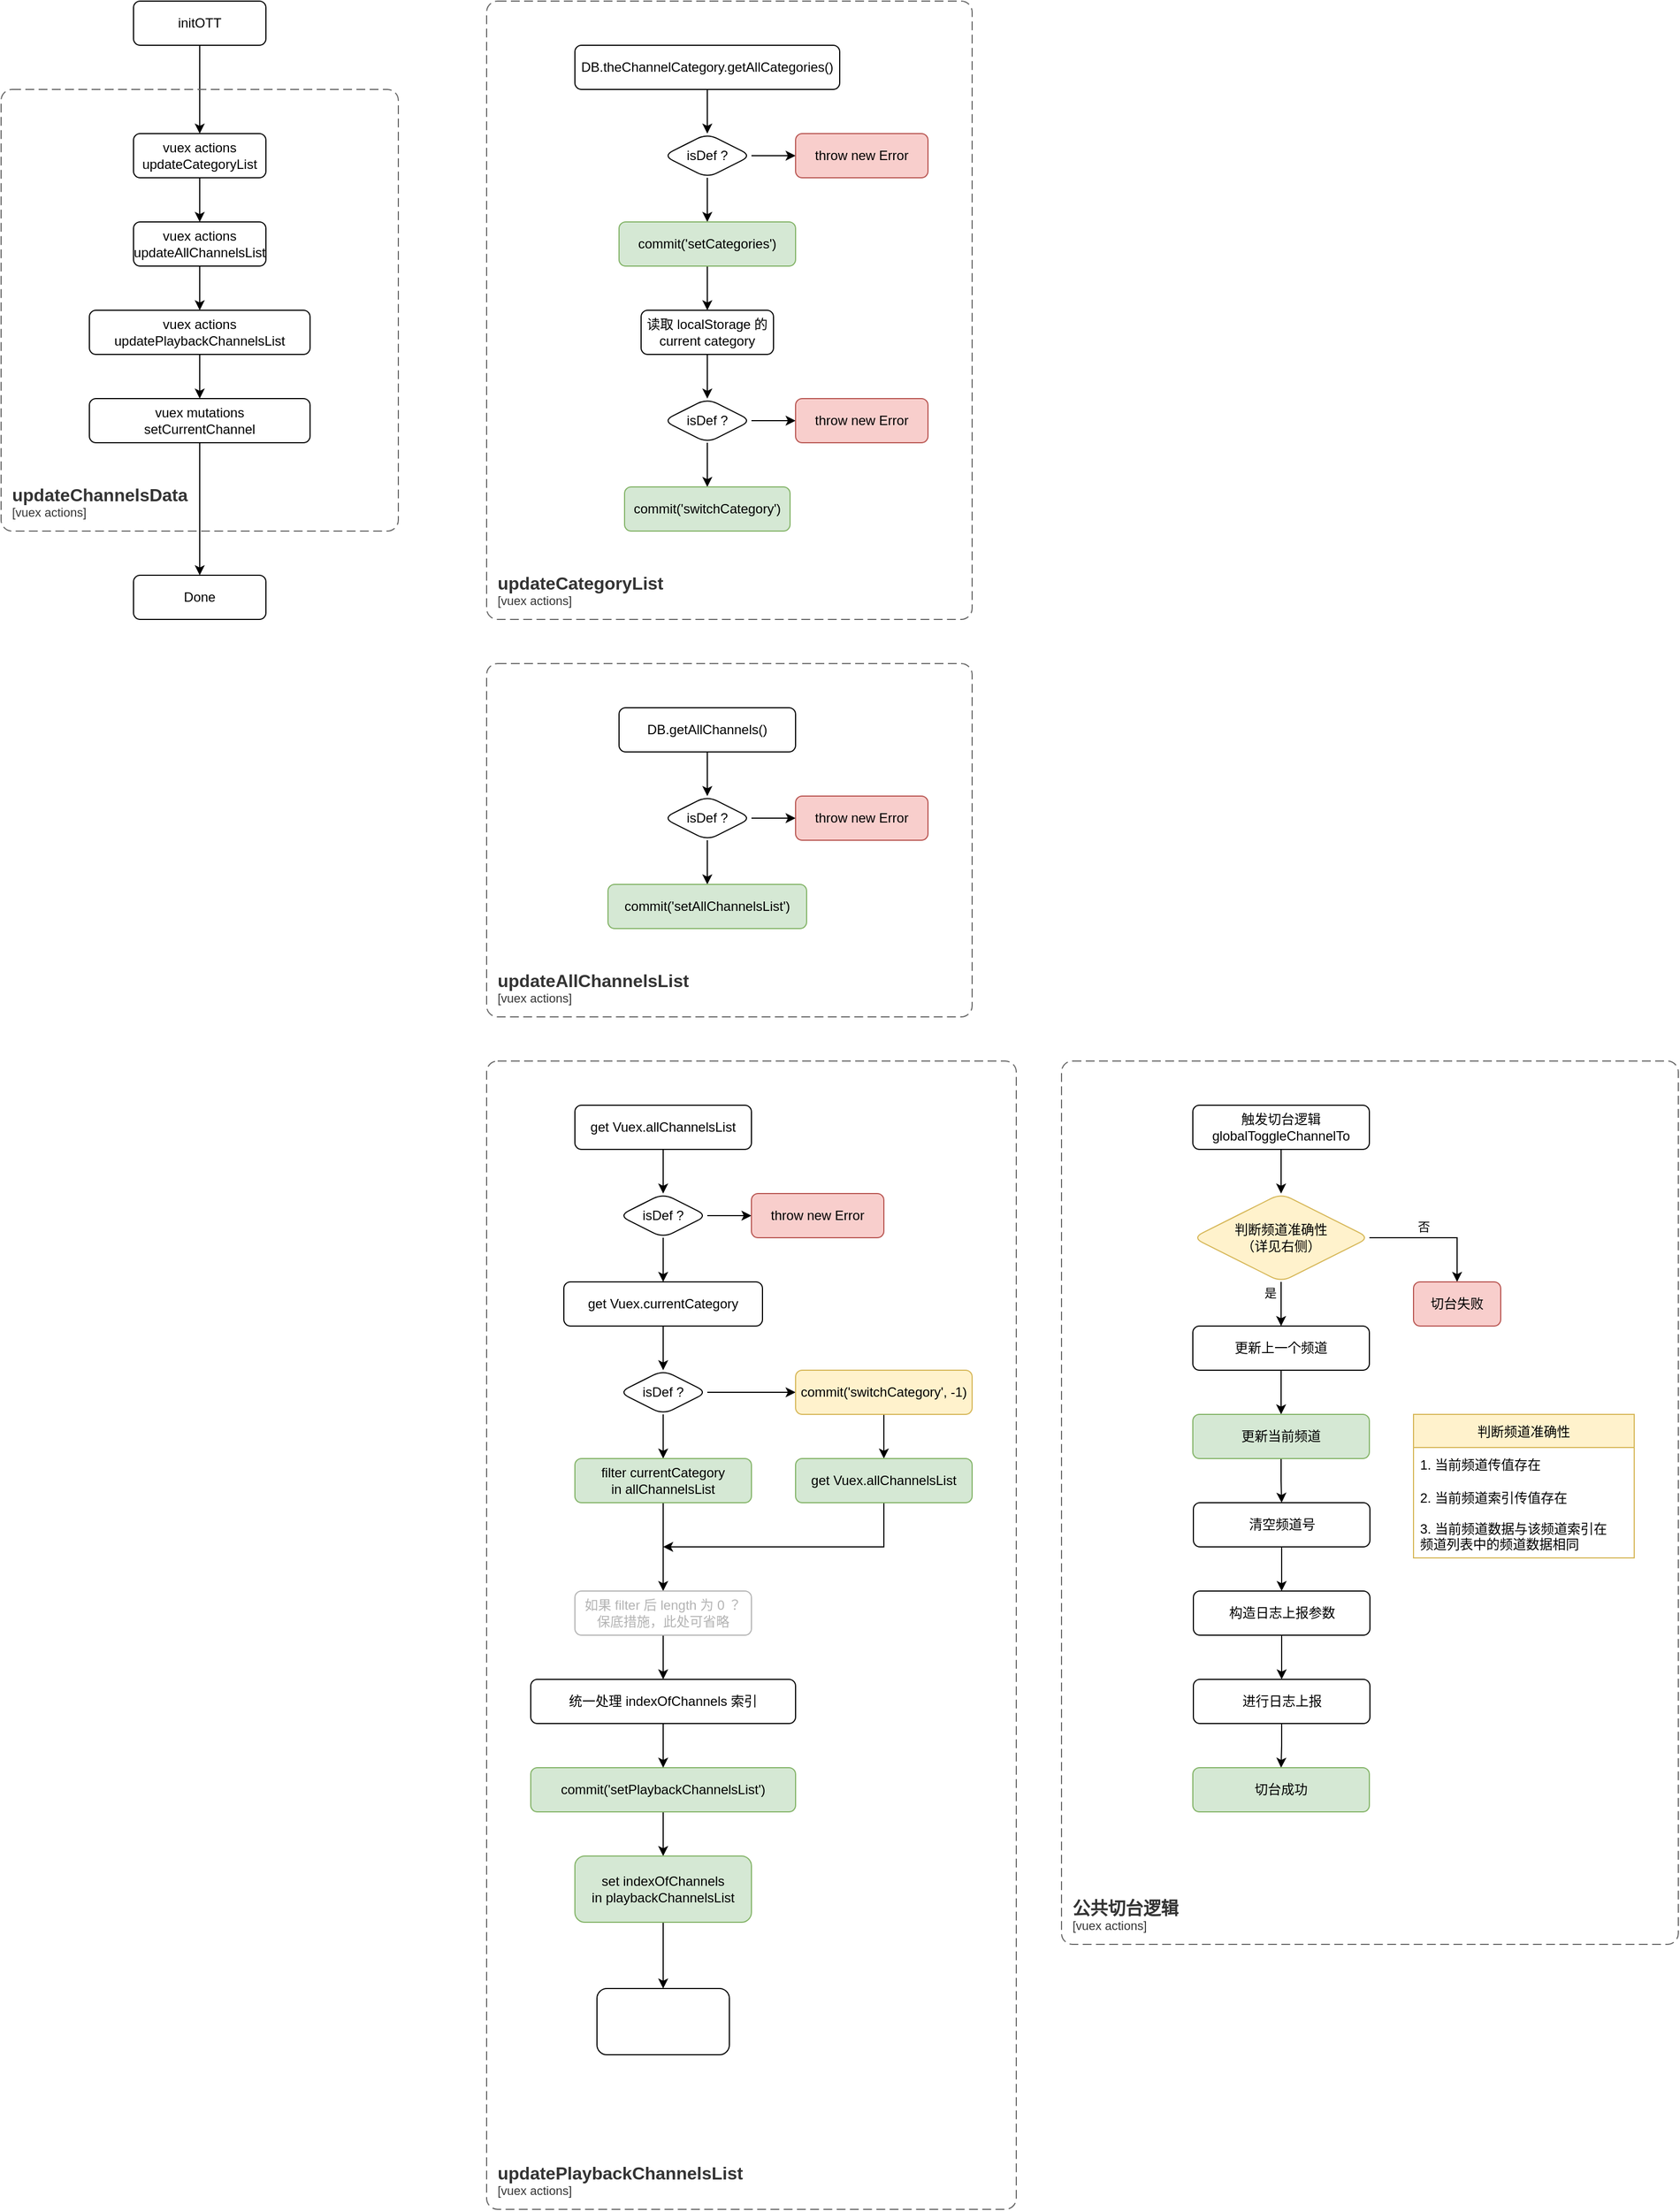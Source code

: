<mxfile version="20.2.7" type="github">
  <diagram id="vQbmHarcGOKyk270IGDX" name="Data Init Logic">
    <mxGraphModel dx="1422" dy="762" grid="1" gridSize="10" guides="1" tooltips="1" connect="1" arrows="1" fold="1" page="1" pageScale="1" pageWidth="827" pageHeight="1169" math="0" shadow="0">
      <root>
        <mxCell id="0" />
        <mxCell id="1" parent="0" />
        <mxCell id="_8ddzla4QDoaLI6WxMhr-50" style="edgeStyle=orthogonalEdgeStyle;rounded=0;orthogonalLoop=1;jettySize=auto;html=1;exitX=0.5;exitY=1;exitDx=0;exitDy=0;entryX=0.5;entryY=0;entryDx=0;entryDy=0;" parent="1" source="_8ddzla4QDoaLI6WxMhr-1" target="_8ddzla4QDoaLI6WxMhr-42" edge="1">
          <mxGeometry relative="1" as="geometry" />
        </mxCell>
        <mxCell id="_8ddzla4QDoaLI6WxMhr-1" value="initOTT" style="rounded=1;whiteSpace=wrap;html=1;" parent="1" vertex="1">
          <mxGeometry x="160" y="40" width="120" height="40" as="geometry" />
        </mxCell>
        <mxCell id="_8ddzla4QDoaLI6WxMhr-18" value="" style="edgeStyle=orthogonalEdgeStyle;rounded=0;orthogonalLoop=1;jettySize=auto;html=1;" parent="1" source="_8ddzla4QDoaLI6WxMhr-14" target="_8ddzla4QDoaLI6WxMhr-17" edge="1">
          <mxGeometry relative="1" as="geometry" />
        </mxCell>
        <mxCell id="_8ddzla4QDoaLI6WxMhr-14" value="DB.theChannelCategory.getAllCategories()" style="rounded=1;whiteSpace=wrap;html=1;" parent="1" vertex="1">
          <mxGeometry x="560" y="80" width="240" height="40" as="geometry" />
        </mxCell>
        <mxCell id="_8ddzla4QDoaLI6WxMhr-23" value="" style="edgeStyle=orthogonalEdgeStyle;rounded=0;orthogonalLoop=1;jettySize=auto;html=1;" parent="1" source="_8ddzla4QDoaLI6WxMhr-17" target="_8ddzla4QDoaLI6WxMhr-22" edge="1">
          <mxGeometry relative="1" as="geometry" />
        </mxCell>
        <mxCell id="_8ddzla4QDoaLI6WxMhr-25" value="" style="edgeStyle=orthogonalEdgeStyle;rounded=0;orthogonalLoop=1;jettySize=auto;html=1;" parent="1" source="_8ddzla4QDoaLI6WxMhr-17" target="_8ddzla4QDoaLI6WxMhr-24" edge="1">
          <mxGeometry relative="1" as="geometry" />
        </mxCell>
        <mxCell id="_8ddzla4QDoaLI6WxMhr-17" value="isDef ?" style="rhombus;whiteSpace=wrap;html=1;rounded=1;" parent="1" vertex="1">
          <mxGeometry x="640" y="160" width="80" height="40" as="geometry" />
        </mxCell>
        <mxCell id="_8ddzla4QDoaLI6WxMhr-30" value="" style="edgeStyle=orthogonalEdgeStyle;rounded=0;orthogonalLoop=1;jettySize=auto;html=1;" parent="1" source="_8ddzla4QDoaLI6WxMhr-22" target="_8ddzla4QDoaLI6WxMhr-29" edge="1">
          <mxGeometry relative="1" as="geometry" />
        </mxCell>
        <mxCell id="_8ddzla4QDoaLI6WxMhr-22" value="commit(&#39;setCategories&#39;)" style="whiteSpace=wrap;html=1;rounded=1;fillColor=#d5e8d4;strokeColor=#82b366;" parent="1" vertex="1">
          <mxGeometry x="600" y="240" width="160" height="40" as="geometry" />
        </mxCell>
        <mxCell id="_8ddzla4QDoaLI6WxMhr-24" value="throw new Error" style="whiteSpace=wrap;html=1;rounded=1;fillColor=#f8cecc;strokeColor=#b85450;" parent="1" vertex="1">
          <mxGeometry x="760" y="160" width="120" height="40" as="geometry" />
        </mxCell>
        <mxCell id="_8ddzla4QDoaLI6WxMhr-32" value="" style="edgeStyle=orthogonalEdgeStyle;rounded=0;orthogonalLoop=1;jettySize=auto;html=1;" parent="1" source="_8ddzla4QDoaLI6WxMhr-29" target="_8ddzla4QDoaLI6WxMhr-31" edge="1">
          <mxGeometry relative="1" as="geometry" />
        </mxCell>
        <mxCell id="_8ddzla4QDoaLI6WxMhr-29" value="读取 localStorage 的&lt;br&gt;current category" style="whiteSpace=wrap;html=1;rounded=1;" parent="1" vertex="1">
          <mxGeometry x="620" y="320" width="120" height="40" as="geometry" />
        </mxCell>
        <mxCell id="_8ddzla4QDoaLI6WxMhr-34" value="" style="edgeStyle=orthogonalEdgeStyle;rounded=0;orthogonalLoop=1;jettySize=auto;html=1;" parent="1" source="_8ddzla4QDoaLI6WxMhr-31" target="_8ddzla4QDoaLI6WxMhr-33" edge="1">
          <mxGeometry relative="1" as="geometry" />
        </mxCell>
        <mxCell id="_8ddzla4QDoaLI6WxMhr-36" value="" style="edgeStyle=orthogonalEdgeStyle;rounded=0;orthogonalLoop=1;jettySize=auto;html=1;" parent="1" source="_8ddzla4QDoaLI6WxMhr-31" target="_8ddzla4QDoaLI6WxMhr-35" edge="1">
          <mxGeometry relative="1" as="geometry" />
        </mxCell>
        <mxCell id="_8ddzla4QDoaLI6WxMhr-31" value="isDef ?" style="rhombus;whiteSpace=wrap;html=1;rounded=1;" parent="1" vertex="1">
          <mxGeometry x="640" y="400" width="80" height="40" as="geometry" />
        </mxCell>
        <mxCell id="_8ddzla4QDoaLI6WxMhr-33" value="commit(&#39;switchCategory&#39;)" style="whiteSpace=wrap;html=1;rounded=1;fillColor=#d5e8d4;strokeColor=#82b366;" parent="1" vertex="1">
          <mxGeometry x="605" y="480" width="150" height="40" as="geometry" />
        </mxCell>
        <mxCell id="_8ddzla4QDoaLI6WxMhr-35" value="throw new Error" style="whiteSpace=wrap;html=1;rounded=1;fillColor=#f8cecc;strokeColor=#b85450;" parent="1" vertex="1">
          <mxGeometry x="760" y="400" width="120" height="40" as="geometry" />
        </mxCell>
        <object c4Name="updateCategoryList" c4Type="" c4Application="vuex actions" label="&lt;font style=&quot;font-size: 16px&quot;&gt;&lt;b&gt;&lt;div style=&quot;text-align: left&quot;&gt;%c4Name%&lt;/div&gt;&lt;/b&gt;&lt;/font&gt;&lt;div style=&quot;text-align: left&quot;&gt;[%c4Application%]&lt;/div&gt;" placeholders="1" id="_8ddzla4QDoaLI6WxMhr-37">
          <mxCell style="rounded=1;fontSize=11;whiteSpace=wrap;html=1;dashed=1;arcSize=20;fillColor=none;strokeColor=#666666;fontColor=#333333;labelBackgroundColor=none;align=left;verticalAlign=bottom;labelBorderColor=none;spacingTop=0;spacing=10;dashPattern=8 4;metaEdit=1;rotatable=0;perimeter=rectanglePerimeter;noLabel=0;labelPadding=0;allowArrows=0;connectable=0;expand=0;recursiveResize=0;editable=1;pointerEvents=0;absoluteArcSize=1;points=[[0.25,0,0],[0.5,0,0],[0.75,0,0],[1,0.25,0],[1,0.5,0],[1,0.75,0],[0.75,1,0],[0.5,1,0],[0.25,1,0],[0,0.75,0],[0,0.5,0],[0,0.25,0]];" parent="1" vertex="1">
            <mxGeometry x="480" y="40" width="440" height="560" as="geometry" />
          </mxCell>
        </object>
        <mxCell id="_8ddzla4QDoaLI6WxMhr-53" value="" style="edgeStyle=orthogonalEdgeStyle;rounded=0;orthogonalLoop=1;jettySize=auto;html=1;" parent="1" source="_8ddzla4QDoaLI6WxMhr-38" target="_8ddzla4QDoaLI6WxMhr-52" edge="1">
          <mxGeometry relative="1" as="geometry" />
        </mxCell>
        <mxCell id="_8ddzla4QDoaLI6WxMhr-38" value="DB.getAllChannels()" style="rounded=1;whiteSpace=wrap;html=1;" parent="1" vertex="1">
          <mxGeometry x="600" y="680" width="160" height="40" as="geometry" />
        </mxCell>
        <mxCell id="_8ddzla4QDoaLI6WxMhr-39" value="Done" style="whiteSpace=wrap;html=1;rounded=1;" parent="1" vertex="1">
          <mxGeometry x="160" y="560" width="120" height="40" as="geometry" />
        </mxCell>
        <mxCell id="_8ddzla4QDoaLI6WxMhr-41" value="" style="edgeStyle=orthogonalEdgeStyle;rounded=0;orthogonalLoop=1;jettySize=auto;html=1;" parent="1" source="_8ddzla4QDoaLI6WxMhr-42" target="_8ddzla4QDoaLI6WxMhr-44" edge="1">
          <mxGeometry relative="1" as="geometry" />
        </mxCell>
        <mxCell id="_8ddzla4QDoaLI6WxMhr-42" value="vuex actions&lt;br&gt;updateCategoryList" style="rounded=1;whiteSpace=wrap;html=1;" parent="1" vertex="1">
          <mxGeometry x="160" y="160" width="120" height="40" as="geometry" />
        </mxCell>
        <mxCell id="_8ddzla4QDoaLI6WxMhr-43" value="" style="edgeStyle=orthogonalEdgeStyle;rounded=0;orthogonalLoop=1;jettySize=auto;html=1;" parent="1" source="_8ddzla4QDoaLI6WxMhr-44" target="_8ddzla4QDoaLI6WxMhr-46" edge="1">
          <mxGeometry relative="1" as="geometry" />
        </mxCell>
        <mxCell id="_8ddzla4QDoaLI6WxMhr-44" value="vuex actions&lt;br&gt;updateAllChannelsList" style="rounded=1;whiteSpace=wrap;html=1;" parent="1" vertex="1">
          <mxGeometry x="160" y="240" width="120" height="40" as="geometry" />
        </mxCell>
        <mxCell id="_8ddzla4QDoaLI6WxMhr-45" value="" style="edgeStyle=orthogonalEdgeStyle;rounded=0;orthogonalLoop=1;jettySize=auto;html=1;" parent="1" source="_8ddzla4QDoaLI6WxMhr-46" target="_8ddzla4QDoaLI6WxMhr-47" edge="1">
          <mxGeometry relative="1" as="geometry" />
        </mxCell>
        <mxCell id="_8ddzla4QDoaLI6WxMhr-46" value="vuex actions&lt;br&gt;updatePlaybackChannelsList" style="rounded=1;whiteSpace=wrap;html=1;" parent="1" vertex="1">
          <mxGeometry x="120" y="320" width="200" height="40" as="geometry" />
        </mxCell>
        <mxCell id="_8ddzla4QDoaLI6WxMhr-49" style="edgeStyle=orthogonalEdgeStyle;rounded=0;orthogonalLoop=1;jettySize=auto;html=1;exitX=0.5;exitY=1;exitDx=0;exitDy=0;entryX=0.5;entryY=0;entryDx=0;entryDy=0;" parent="1" source="_8ddzla4QDoaLI6WxMhr-47" target="_8ddzla4QDoaLI6WxMhr-39" edge="1">
          <mxGeometry relative="1" as="geometry" />
        </mxCell>
        <mxCell id="_8ddzla4QDoaLI6WxMhr-47" value="vuex mutations&lt;br&gt;setCurrentChannel" style="rounded=1;whiteSpace=wrap;html=1;" parent="1" vertex="1">
          <mxGeometry x="120" y="400" width="200" height="40" as="geometry" />
        </mxCell>
        <object placeholders="1" c4Name="updateChannelsData" c4Type="" c4Application="vuex actions" label="&lt;font style=&quot;font-size: 16px&quot;&gt;&lt;b&gt;&lt;div style=&quot;text-align: left&quot;&gt;%c4Name%&lt;/div&gt;&lt;/b&gt;&lt;/font&gt;&lt;div style=&quot;text-align: left&quot;&gt;[%c4Application%]&lt;/div&gt;" id="_8ddzla4QDoaLI6WxMhr-48">
          <mxCell style="rounded=1;fontSize=11;whiteSpace=wrap;html=1;dashed=1;arcSize=20;fillColor=none;strokeColor=#666666;fontColor=#333333;labelBackgroundColor=none;align=left;verticalAlign=bottom;labelBorderColor=none;spacingTop=0;spacing=10;dashPattern=8 4;metaEdit=1;rotatable=0;perimeter=rectanglePerimeter;noLabel=0;labelPadding=0;allowArrows=0;connectable=0;expand=0;recursiveResize=0;editable=1;pointerEvents=0;absoluteArcSize=1;points=[[0.25,0,0],[0.5,0,0],[0.75,0,0],[1,0.25,0],[1,0.5,0],[1,0.75,0],[0.75,1,0],[0.5,1,0],[0.25,1,0],[0,0.75,0],[0,0.5,0],[0,0.25,0]];" parent="1" vertex="1">
            <mxGeometry x="40" y="120" width="360" height="400" as="geometry" />
          </mxCell>
        </object>
        <object c4Name="updateAllChannelsList" c4Type="" c4Application="vuex actions" label="&lt;font style=&quot;font-size: 16px&quot;&gt;&lt;b&gt;&lt;div style=&quot;text-align: left&quot;&gt;%c4Name%&lt;/div&gt;&lt;/b&gt;&lt;/font&gt;&lt;div style=&quot;text-align: left&quot;&gt;[%c4Application%]&lt;/div&gt;" placeholders="1" id="_8ddzla4QDoaLI6WxMhr-51">
          <mxCell style="rounded=1;fontSize=11;whiteSpace=wrap;html=1;dashed=1;arcSize=20;fillColor=none;strokeColor=#666666;fontColor=#333333;labelBackgroundColor=none;align=left;verticalAlign=bottom;labelBorderColor=none;spacingTop=0;spacing=10;dashPattern=8 4;metaEdit=1;rotatable=0;perimeter=rectanglePerimeter;noLabel=0;labelPadding=0;allowArrows=0;connectable=0;expand=0;recursiveResize=0;editable=1;pointerEvents=0;absoluteArcSize=1;points=[[0.25,0,0],[0.5,0,0],[0.75,0,0],[1,0.25,0],[1,0.5,0],[1,0.75,0],[0.75,1,0],[0.5,1,0],[0.25,1,0],[0,0.75,0],[0,0.5,0],[0,0.25,0]];" parent="1" vertex="1">
            <mxGeometry x="480" y="640" width="440" height="320" as="geometry" />
          </mxCell>
        </object>
        <mxCell id="_8ddzla4QDoaLI6WxMhr-55" value="" style="edgeStyle=orthogonalEdgeStyle;rounded=0;orthogonalLoop=1;jettySize=auto;html=1;" parent="1" source="_8ddzla4QDoaLI6WxMhr-52" target="_8ddzla4QDoaLI6WxMhr-54" edge="1">
          <mxGeometry relative="1" as="geometry" />
        </mxCell>
        <mxCell id="_8ddzla4QDoaLI6WxMhr-57" value="" style="edgeStyle=orthogonalEdgeStyle;rounded=0;orthogonalLoop=1;jettySize=auto;html=1;entryX=0;entryY=0.5;entryDx=0;entryDy=0;" parent="1" source="_8ddzla4QDoaLI6WxMhr-52" target="_8ddzla4QDoaLI6WxMhr-58" edge="1">
          <mxGeometry relative="1" as="geometry" />
        </mxCell>
        <mxCell id="_8ddzla4QDoaLI6WxMhr-52" value="isDef ?" style="rhombus;whiteSpace=wrap;html=1;rounded=1;" parent="1" vertex="1">
          <mxGeometry x="640" y="760" width="80" height="40" as="geometry" />
        </mxCell>
        <mxCell id="_8ddzla4QDoaLI6WxMhr-54" value="commit(&#39;setAllChannelsList&#39;)" style="whiteSpace=wrap;html=1;rounded=1;fillColor=#d5e8d4;strokeColor=#82b366;" parent="1" vertex="1">
          <mxGeometry x="590" y="840" width="180" height="40" as="geometry" />
        </mxCell>
        <mxCell id="_8ddzla4QDoaLI6WxMhr-58" value="throw new Error" style="whiteSpace=wrap;html=1;rounded=1;fillColor=#f8cecc;strokeColor=#b85450;" parent="1" vertex="1">
          <mxGeometry x="760" y="760" width="120" height="40" as="geometry" />
        </mxCell>
        <mxCell id="_8ddzla4QDoaLI6WxMhr-59" value="" style="edgeStyle=orthogonalEdgeStyle;rounded=0;orthogonalLoop=1;jettySize=auto;html=1;" parent="1" source="_8ddzla4QDoaLI6WxMhr-60" target="_8ddzla4QDoaLI6WxMhr-64" edge="1">
          <mxGeometry relative="1" as="geometry" />
        </mxCell>
        <mxCell id="_8ddzla4QDoaLI6WxMhr-60" value="get Vuex.allChannelsList" style="rounded=1;whiteSpace=wrap;html=1;" parent="1" vertex="1">
          <mxGeometry x="560" y="1040" width="160" height="40" as="geometry" />
        </mxCell>
        <object c4Name="updatePlaybackChannelsList" c4Type="" c4Application="vuex actions" label="&lt;font style=&quot;font-size: 16px&quot;&gt;&lt;b&gt;&lt;div style=&quot;text-align: left&quot;&gt;%c4Name%&lt;/div&gt;&lt;/b&gt;&lt;/font&gt;&lt;div style=&quot;text-align: left&quot;&gt;[%c4Application%]&lt;/div&gt;" placeholders="1" id="_8ddzla4QDoaLI6WxMhr-61">
          <mxCell style="rounded=1;fontSize=11;whiteSpace=wrap;html=1;dashed=1;arcSize=20;fillColor=none;strokeColor=#666666;fontColor=#333333;labelBackgroundColor=none;align=left;verticalAlign=bottom;labelBorderColor=none;spacingTop=0;spacing=10;dashPattern=8 4;metaEdit=1;rotatable=0;perimeter=rectanglePerimeter;noLabel=0;labelPadding=0;allowArrows=0;connectable=0;expand=0;recursiveResize=0;editable=1;pointerEvents=0;absoluteArcSize=1;points=[[0.25,0,0],[0.5,0,0],[0.75,0,0],[1,0.25,0],[1,0.5,0],[1,0.75,0],[0.75,1,0],[0.5,1,0],[0.25,1,0],[0,0.75,0],[0,0.5,0],[0,0.25,0]];" parent="1" vertex="1">
            <mxGeometry x="480" y="1000" width="480" height="1040" as="geometry" />
          </mxCell>
        </object>
        <mxCell id="_8ddzla4QDoaLI6WxMhr-62" value="" style="edgeStyle=orthogonalEdgeStyle;rounded=0;orthogonalLoop=1;jettySize=auto;html=1;" parent="1" source="_8ddzla4QDoaLI6WxMhr-64" target="_8ddzla4QDoaLI6WxMhr-65" edge="1">
          <mxGeometry relative="1" as="geometry" />
        </mxCell>
        <mxCell id="_8ddzla4QDoaLI6WxMhr-63" value="" style="edgeStyle=orthogonalEdgeStyle;rounded=0;orthogonalLoop=1;jettySize=auto;html=1;entryX=0;entryY=0.5;entryDx=0;entryDy=0;" parent="1" source="_8ddzla4QDoaLI6WxMhr-64" target="_8ddzla4QDoaLI6WxMhr-66" edge="1">
          <mxGeometry relative="1" as="geometry" />
        </mxCell>
        <mxCell id="_8ddzla4QDoaLI6WxMhr-64" value="isDef ?" style="rhombus;whiteSpace=wrap;html=1;rounded=1;" parent="1" vertex="1">
          <mxGeometry x="600" y="1120" width="80" height="40" as="geometry" />
        </mxCell>
        <mxCell id="_8ddzla4QDoaLI6WxMhr-68" value="" style="edgeStyle=orthogonalEdgeStyle;rounded=0;orthogonalLoop=1;jettySize=auto;html=1;" parent="1" source="_8ddzla4QDoaLI6WxMhr-65" target="_8ddzla4QDoaLI6WxMhr-67" edge="1">
          <mxGeometry relative="1" as="geometry" />
        </mxCell>
        <mxCell id="_8ddzla4QDoaLI6WxMhr-65" value="get Vuex.currentCategory" style="whiteSpace=wrap;html=1;rounded=1;" parent="1" vertex="1">
          <mxGeometry x="550" y="1200" width="180" height="40" as="geometry" />
        </mxCell>
        <mxCell id="_8ddzla4QDoaLI6WxMhr-66" value="throw new Error" style="whiteSpace=wrap;html=1;rounded=1;fillColor=#f8cecc;strokeColor=#b85450;" parent="1" vertex="1">
          <mxGeometry x="720" y="1120" width="120" height="40" as="geometry" />
        </mxCell>
        <mxCell id="_8ddzla4QDoaLI6WxMhr-71" value="" style="edgeStyle=orthogonalEdgeStyle;rounded=0;orthogonalLoop=1;jettySize=auto;html=1;" parent="1" source="_8ddzla4QDoaLI6WxMhr-67" target="_8ddzla4QDoaLI6WxMhr-70" edge="1">
          <mxGeometry relative="1" as="geometry" />
        </mxCell>
        <mxCell id="_8ddzla4QDoaLI6WxMhr-73" value="" style="edgeStyle=orthogonalEdgeStyle;rounded=0;orthogonalLoop=1;jettySize=auto;html=1;" parent="1" source="_8ddzla4QDoaLI6WxMhr-67" target="_8ddzla4QDoaLI6WxMhr-72" edge="1">
          <mxGeometry relative="1" as="geometry" />
        </mxCell>
        <mxCell id="_8ddzla4QDoaLI6WxMhr-67" value="isDef ?" style="rhombus;whiteSpace=wrap;html=1;rounded=1;" parent="1" vertex="1">
          <mxGeometry x="600" y="1280" width="80" height="40" as="geometry" />
        </mxCell>
        <mxCell id="_8ddzla4QDoaLI6WxMhr-79" value="" style="edgeStyle=orthogonalEdgeStyle;rounded=0;orthogonalLoop=1;jettySize=auto;html=1;" parent="1" source="_8ddzla4QDoaLI6WxMhr-70" target="_8ddzla4QDoaLI6WxMhr-78" edge="1">
          <mxGeometry relative="1" as="geometry" />
        </mxCell>
        <mxCell id="_8ddzla4QDoaLI6WxMhr-70" value="filter currentCategory&lt;br&gt;in allChannelsList" style="whiteSpace=wrap;html=1;rounded=1;fillColor=#d5e8d4;strokeColor=#82b366;" parent="1" vertex="1">
          <mxGeometry x="560" y="1360" width="160" height="40" as="geometry" />
        </mxCell>
        <mxCell id="_8ddzla4QDoaLI6WxMhr-84" style="edgeStyle=orthogonalEdgeStyle;rounded=0;orthogonalLoop=1;jettySize=auto;html=1;fontColor=#B3B3B3;exitX=0.5;exitY=1;exitDx=0;exitDy=0;" parent="1" source="_8ddzla4QDoaLI6WxMhr-87" edge="1">
          <mxGeometry relative="1" as="geometry">
            <mxPoint x="640" y="1440" as="targetPoint" />
            <mxPoint x="820" y="1420" as="sourcePoint" />
            <Array as="points">
              <mxPoint x="840" y="1440" />
            </Array>
          </mxGeometry>
        </mxCell>
        <mxCell id="_8ddzla4QDoaLI6WxMhr-88" style="edgeStyle=orthogonalEdgeStyle;rounded=0;orthogonalLoop=1;jettySize=auto;html=1;exitX=0.5;exitY=1;exitDx=0;exitDy=0;entryX=0.5;entryY=0;entryDx=0;entryDy=0;fontColor=#B3B3B3;" parent="1" source="_8ddzla4QDoaLI6WxMhr-72" target="_8ddzla4QDoaLI6WxMhr-87" edge="1">
          <mxGeometry relative="1" as="geometry" />
        </mxCell>
        <mxCell id="_8ddzla4QDoaLI6WxMhr-72" value="commit(&#39;switchCategory&#39;, -1)" style="whiteSpace=wrap;html=1;rounded=1;fillColor=#fff2cc;strokeColor=#d6b656;" parent="1" vertex="1">
          <mxGeometry x="760" y="1280" width="160" height="40" as="geometry" />
        </mxCell>
        <mxCell id="XJFIyThXZ_egjKma0Mun-2" value="" style="edgeStyle=orthogonalEdgeStyle;rounded=0;orthogonalLoop=1;jettySize=auto;html=1;" parent="1" source="_8ddzla4QDoaLI6WxMhr-78" target="XJFIyThXZ_egjKma0Mun-1" edge="1">
          <mxGeometry relative="1" as="geometry" />
        </mxCell>
        <mxCell id="_8ddzla4QDoaLI6WxMhr-78" value="如果 filter 后 length 为 0 ？&lt;br&gt;保底措施，此处可省略" style="whiteSpace=wrap;html=1;rounded=1;fontColor=#B3B3B3;strokeColor=#B3B3B3;" parent="1" vertex="1">
          <mxGeometry x="560" y="1480" width="160" height="40" as="geometry" />
        </mxCell>
        <mxCell id="_8ddzla4QDoaLI6WxMhr-83" value="" style="edgeStyle=orthogonalEdgeStyle;rounded=0;orthogonalLoop=1;jettySize=auto;html=1;fontColor=#B3B3B3;" parent="1" source="_8ddzla4QDoaLI6WxMhr-80" target="_8ddzla4QDoaLI6WxMhr-82" edge="1">
          <mxGeometry relative="1" as="geometry" />
        </mxCell>
        <mxCell id="_8ddzla4QDoaLI6WxMhr-80" value="commit(&#39;setPlaybackChannelsList&#39;)" style="whiteSpace=wrap;html=1;rounded=1;fillColor=#d5e8d4;strokeColor=#82b366;" parent="1" vertex="1">
          <mxGeometry x="520" y="1640" width="240" height="40" as="geometry" />
        </mxCell>
        <mxCell id="_8ddzla4QDoaLI6WxMhr-90" value="" style="edgeStyle=orthogonalEdgeStyle;rounded=0;orthogonalLoop=1;jettySize=auto;html=1;fontColor=#B3B3B3;" parent="1" source="_8ddzla4QDoaLI6WxMhr-82" target="_8ddzla4QDoaLI6WxMhr-89" edge="1">
          <mxGeometry relative="1" as="geometry" />
        </mxCell>
        <mxCell id="_8ddzla4QDoaLI6WxMhr-82" value="set&amp;nbsp;indexOfChannels&lt;br&gt;in&amp;nbsp;playbackChannelsList" style="whiteSpace=wrap;html=1;rounded=1;fillColor=#d5e8d4;strokeColor=#82b366;" parent="1" vertex="1">
          <mxGeometry x="560" y="1720" width="160" height="60" as="geometry" />
        </mxCell>
        <mxCell id="_8ddzla4QDoaLI6WxMhr-87" value="get Vuex.allChannelsList" style="whiteSpace=wrap;html=1;rounded=1;fillColor=#d5e8d4;strokeColor=#82b366;" parent="1" vertex="1">
          <mxGeometry x="760" y="1360" width="160" height="40" as="geometry" />
        </mxCell>
        <mxCell id="_8ddzla4QDoaLI6WxMhr-89" value="" style="whiteSpace=wrap;html=1;rounded=1;" parent="1" vertex="1">
          <mxGeometry x="580" y="1840" width="120" height="60" as="geometry" />
        </mxCell>
        <mxCell id="XJFIyThXZ_egjKma0Mun-3" style="edgeStyle=orthogonalEdgeStyle;rounded=0;orthogonalLoop=1;jettySize=auto;html=1;exitX=0.5;exitY=1;exitDx=0;exitDy=0;entryX=0.5;entryY=0;entryDx=0;entryDy=0;" parent="1" source="XJFIyThXZ_egjKma0Mun-1" target="_8ddzla4QDoaLI6WxMhr-80" edge="1">
          <mxGeometry relative="1" as="geometry" />
        </mxCell>
        <mxCell id="XJFIyThXZ_egjKma0Mun-1" value="&lt;font color=&quot;#000000&quot;&gt;统一处理 indexOfChannels 索引&lt;/font&gt;" style="whiteSpace=wrap;html=1;rounded=1;" parent="1" vertex="1">
          <mxGeometry x="520" y="1560" width="240" height="40" as="geometry" />
        </mxCell>
        <mxCell id="wEsHkVYPiLB_6dhYGix4-2" value="" style="edgeStyle=orthogonalEdgeStyle;rounded=0;orthogonalLoop=1;jettySize=auto;html=1;" edge="1" source="wEsHkVYPiLB_6dhYGix4-3" target="wEsHkVYPiLB_6dhYGix4-7" parent="1">
          <mxGeometry relative="1" as="geometry" />
        </mxCell>
        <mxCell id="wEsHkVYPiLB_6dhYGix4-3" value="触发切台逻辑&lt;br&gt;globalToggleChannelTo" style="rounded=1;whiteSpace=wrap;html=1;" vertex="1" parent="1">
          <mxGeometry x="1120" y="1040" width="160" height="40" as="geometry" />
        </mxCell>
        <object c4Name="公共切台逻辑" c4Type="" c4Application="vuex actions" label="&lt;font style=&quot;font-size: 16px&quot;&gt;&lt;b&gt;&lt;div style=&quot;text-align: left&quot;&gt;%c4Name%&lt;/div&gt;&lt;/b&gt;&lt;/font&gt;&lt;div style=&quot;text-align: left&quot;&gt;[%c4Application%]&lt;/div&gt;" placeholders="1" id="wEsHkVYPiLB_6dhYGix4-4">
          <mxCell style="rounded=1;fontSize=11;whiteSpace=wrap;html=1;dashed=1;arcSize=20;fillColor=none;strokeColor=#666666;fontColor=#333333;labelBackgroundColor=none;align=left;verticalAlign=bottom;labelBorderColor=none;spacingTop=0;spacing=10;dashPattern=8 4;metaEdit=1;rotatable=0;perimeter=rectanglePerimeter;noLabel=0;labelPadding=0;allowArrows=0;connectable=0;expand=0;recursiveResize=0;editable=1;pointerEvents=0;absoluteArcSize=1;points=[[0.25,0,0],[0.5,0,0],[0.75,0,0],[1,0.25,0],[1,0.5,0],[1,0.75,0],[0.75,1,0],[0.5,1,0],[0.25,1,0],[0,0.75,0],[0,0.5,0],[0,0.25,0]];" vertex="1" parent="1">
            <mxGeometry x="1001" y="1000" width="559" height="800" as="geometry" />
          </mxCell>
        </object>
        <mxCell id="wEsHkVYPiLB_6dhYGix4-29" style="edgeStyle=orthogonalEdgeStyle;rounded=0;orthogonalLoop=1;jettySize=auto;html=1;exitX=1;exitY=0.5;exitDx=0;exitDy=0;entryX=0.5;entryY=0;entryDx=0;entryDy=0;" edge="1" parent="1" source="wEsHkVYPiLB_6dhYGix4-7" target="wEsHkVYPiLB_6dhYGix4-10">
          <mxGeometry relative="1" as="geometry" />
        </mxCell>
        <mxCell id="wEsHkVYPiLB_6dhYGix4-30" value="否" style="edgeLabel;html=1;align=center;verticalAlign=middle;resizable=0;points=[];" vertex="1" connectable="0" parent="wEsHkVYPiLB_6dhYGix4-29">
          <mxGeometry x="-0.044" y="-1" relative="1" as="geometry">
            <mxPoint x="-8" y="-11" as="offset" />
          </mxGeometry>
        </mxCell>
        <mxCell id="wEsHkVYPiLB_6dhYGix4-32" style="edgeStyle=orthogonalEdgeStyle;rounded=0;orthogonalLoop=1;jettySize=auto;html=1;exitX=0.5;exitY=1;exitDx=0;exitDy=0;entryX=0.5;entryY=0;entryDx=0;entryDy=0;" edge="1" parent="1" source="wEsHkVYPiLB_6dhYGix4-7" target="wEsHkVYPiLB_6dhYGix4-31">
          <mxGeometry relative="1" as="geometry" />
        </mxCell>
        <mxCell id="wEsHkVYPiLB_6dhYGix4-54" value="是" style="edgeLabel;html=1;align=center;verticalAlign=middle;resizable=0;points=[];" vertex="1" connectable="0" parent="wEsHkVYPiLB_6dhYGix4-32">
          <mxGeometry x="0.126" y="-4" relative="1" as="geometry">
            <mxPoint x="-6" y="-13" as="offset" />
          </mxGeometry>
        </mxCell>
        <mxCell id="wEsHkVYPiLB_6dhYGix4-7" value="判断频道准确性&lt;br&gt;（详见右侧）" style="rhombus;whiteSpace=wrap;html=1;rounded=1;fillColor=#fff2cc;strokeColor=#d6b656;" vertex="1" parent="1">
          <mxGeometry x="1120" y="1120" width="160" height="80" as="geometry" />
        </mxCell>
        <mxCell id="wEsHkVYPiLB_6dhYGix4-10" value="切台失败" style="whiteSpace=wrap;html=1;rounded=1;fillColor=#f8cecc;strokeColor=#b85450;" vertex="1" parent="1">
          <mxGeometry x="1320" y="1200" width="79" height="40" as="geometry" />
        </mxCell>
        <mxCell id="wEsHkVYPiLB_6dhYGix4-52" style="edgeStyle=orthogonalEdgeStyle;rounded=0;orthogonalLoop=1;jettySize=auto;html=1;exitX=0.5;exitY=1;exitDx=0;exitDy=0;entryX=0.5;entryY=0;entryDx=0;entryDy=0;" edge="1" parent="1" source="wEsHkVYPiLB_6dhYGix4-31" target="wEsHkVYPiLB_6dhYGix4-51">
          <mxGeometry relative="1" as="geometry" />
        </mxCell>
        <mxCell id="wEsHkVYPiLB_6dhYGix4-31" value="更新上一个频道" style="whiteSpace=wrap;html=1;rounded=1;" vertex="1" parent="1">
          <mxGeometry x="1120" y="1240" width="160" height="40" as="geometry" />
        </mxCell>
        <mxCell id="wEsHkVYPiLB_6dhYGix4-48" style="edgeStyle=orthogonalEdgeStyle;rounded=0;orthogonalLoop=1;jettySize=auto;html=1;exitX=0.5;exitY=1;exitDx=0;exitDy=0;entryX=0.5;entryY=0;entryDx=0;entryDy=0;" edge="1" parent="1" source="wEsHkVYPiLB_6dhYGix4-37" target="wEsHkVYPiLB_6dhYGix4-47">
          <mxGeometry relative="1" as="geometry" />
        </mxCell>
        <mxCell id="wEsHkVYPiLB_6dhYGix4-37" value="清空频道号" style="whiteSpace=wrap;html=1;rounded=1;" vertex="1" parent="1">
          <mxGeometry x="1120.5" y="1400" width="160" height="40" as="geometry" />
        </mxCell>
        <mxCell id="wEsHkVYPiLB_6dhYGix4-50" style="edgeStyle=orthogonalEdgeStyle;rounded=0;orthogonalLoop=1;jettySize=auto;html=1;exitX=0.5;exitY=1;exitDx=0;exitDy=0;entryX=0.5;entryY=0;entryDx=0;entryDy=0;" edge="1" parent="1" source="wEsHkVYPiLB_6dhYGix4-47" target="wEsHkVYPiLB_6dhYGix4-49">
          <mxGeometry relative="1" as="geometry" />
        </mxCell>
        <mxCell id="wEsHkVYPiLB_6dhYGix4-47" value="构造日志上报参数" style="whiteSpace=wrap;html=1;rounded=1;" vertex="1" parent="1">
          <mxGeometry x="1120.5" y="1480" width="160" height="40" as="geometry" />
        </mxCell>
        <mxCell id="wEsHkVYPiLB_6dhYGix4-66" style="edgeStyle=orthogonalEdgeStyle;rounded=0;orthogonalLoop=1;jettySize=auto;html=1;exitX=0.5;exitY=1;exitDx=0;exitDy=0;entryX=0.5;entryY=0;entryDx=0;entryDy=0;" edge="1" parent="1" source="wEsHkVYPiLB_6dhYGix4-49" target="wEsHkVYPiLB_6dhYGix4-65">
          <mxGeometry relative="1" as="geometry" />
        </mxCell>
        <mxCell id="wEsHkVYPiLB_6dhYGix4-49" value="进行日志上报" style="whiteSpace=wrap;html=1;rounded=1;" vertex="1" parent="1">
          <mxGeometry x="1120.5" y="1560" width="160" height="40" as="geometry" />
        </mxCell>
        <mxCell id="wEsHkVYPiLB_6dhYGix4-53" style="edgeStyle=orthogonalEdgeStyle;rounded=0;orthogonalLoop=1;jettySize=auto;html=1;exitX=0.5;exitY=1;exitDx=0;exitDy=0;entryX=0.5;entryY=0;entryDx=0;entryDy=0;" edge="1" parent="1" source="wEsHkVYPiLB_6dhYGix4-51" target="wEsHkVYPiLB_6dhYGix4-37">
          <mxGeometry relative="1" as="geometry" />
        </mxCell>
        <mxCell id="wEsHkVYPiLB_6dhYGix4-51" value="更新当前频道" style="whiteSpace=wrap;html=1;rounded=1;fillColor=#d5e8d4;strokeColor=#82b366;" vertex="1" parent="1">
          <mxGeometry x="1120" y="1320" width="160" height="40" as="geometry" />
        </mxCell>
        <mxCell id="wEsHkVYPiLB_6dhYGix4-59" value="判断频道准确性" style="swimlane;fontStyle=0;childLayout=stackLayout;horizontal=1;startSize=30;horizontalStack=0;resizeParent=1;resizeParentMax=0;resizeLast=0;collapsible=1;marginBottom=0;fillColor=#fff2cc;strokeColor=#d6b656;" vertex="1" parent="1">
          <mxGeometry x="1320" y="1320" width="200" height="130" as="geometry" />
        </mxCell>
        <mxCell id="wEsHkVYPiLB_6dhYGix4-60" value="1. 当前频道传值存在" style="text;strokeColor=none;fillColor=none;align=left;verticalAlign=middle;spacingLeft=4;spacingRight=4;overflow=hidden;points=[[0,0.5],[1,0.5]];portConstraint=eastwest;rotatable=0;" vertex="1" parent="wEsHkVYPiLB_6dhYGix4-59">
          <mxGeometry y="30" width="200" height="30" as="geometry" />
        </mxCell>
        <mxCell id="wEsHkVYPiLB_6dhYGix4-61" value="2. 当前频道索引传值存在" style="text;strokeColor=none;fillColor=none;align=left;verticalAlign=middle;spacingLeft=4;spacingRight=4;overflow=hidden;points=[[0,0.5],[1,0.5]];portConstraint=eastwest;rotatable=0;" vertex="1" parent="wEsHkVYPiLB_6dhYGix4-59">
          <mxGeometry y="60" width="200" height="30" as="geometry" />
        </mxCell>
        <mxCell id="wEsHkVYPiLB_6dhYGix4-62" value="3. 当前频道数据与该频道索引在&#xa;频道列表中的频道数据相同" style="text;strokeColor=none;fillColor=none;align=left;verticalAlign=middle;spacingLeft=4;spacingRight=4;overflow=hidden;points=[[0,0.5],[1,0.5]];portConstraint=eastwest;rotatable=0;" vertex="1" parent="wEsHkVYPiLB_6dhYGix4-59">
          <mxGeometry y="90" width="200" height="40" as="geometry" />
        </mxCell>
        <mxCell id="wEsHkVYPiLB_6dhYGix4-65" value="切台成功" style="whiteSpace=wrap;html=1;rounded=1;fillColor=#d5e8d4;strokeColor=#82b366;" vertex="1" parent="1">
          <mxGeometry x="1120" y="1640" width="160" height="40" as="geometry" />
        </mxCell>
      </root>
    </mxGraphModel>
  </diagram>
</mxfile>
